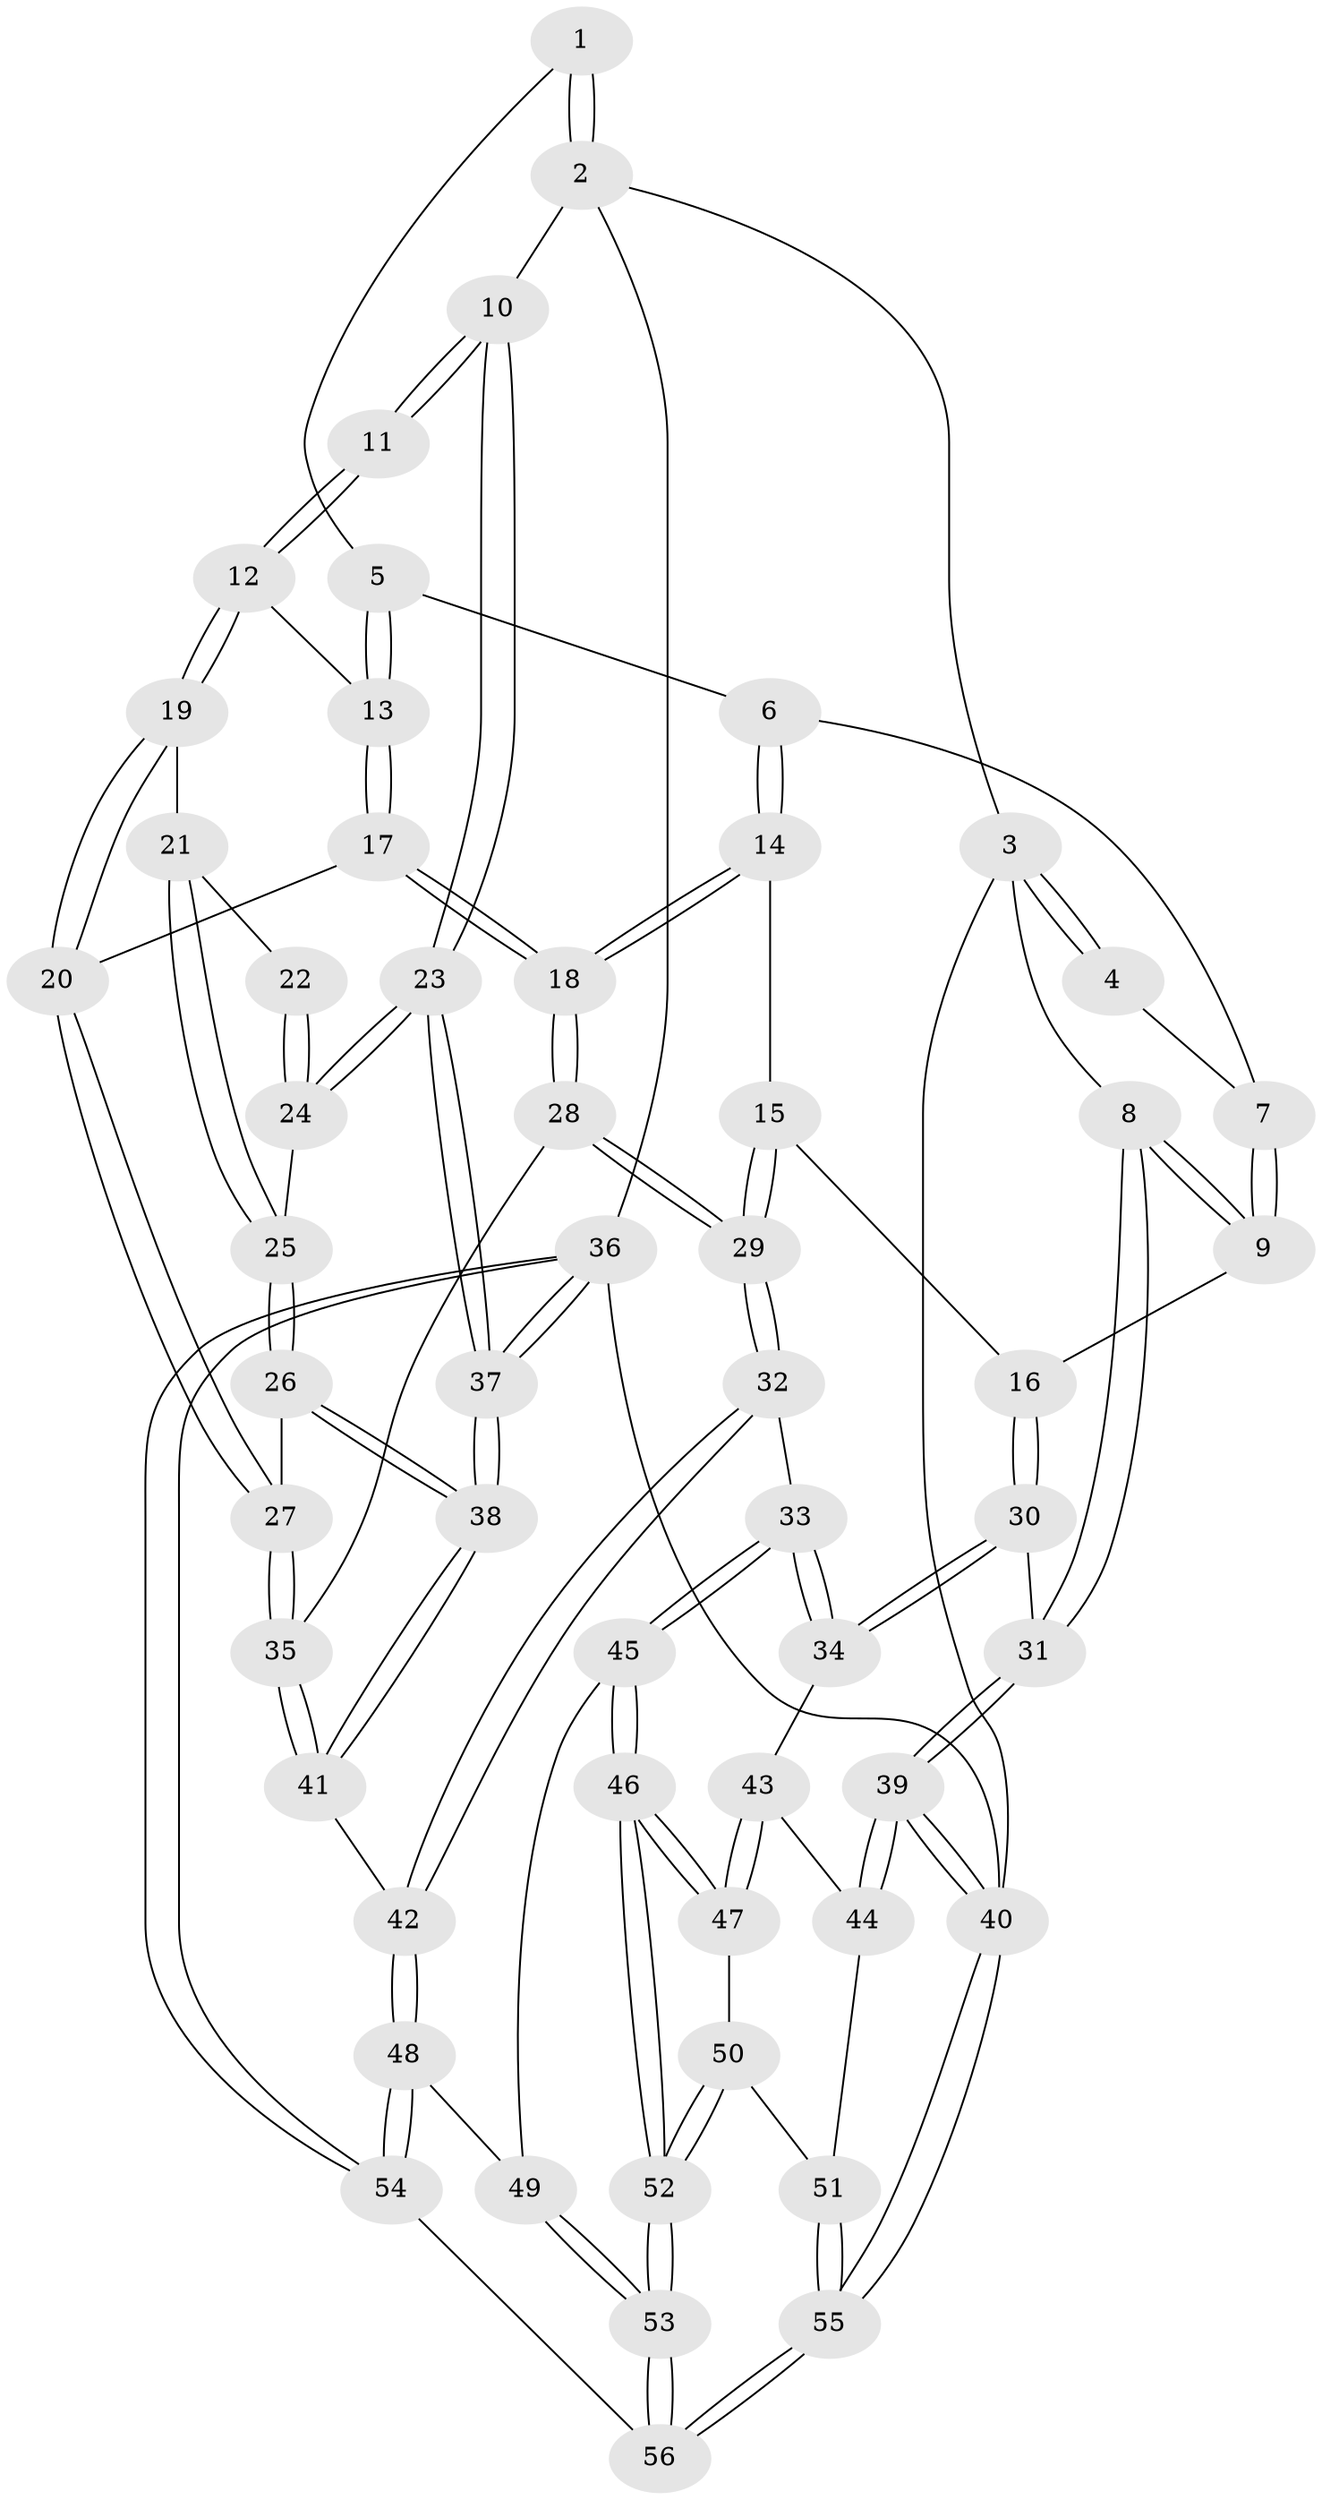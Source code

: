 // coarse degree distribution, {4: 0.4782608695652174, 3: 0.391304347826087, 6: 0.043478260869565216, 2: 0.043478260869565216, 5: 0.043478260869565216}
// Generated by graph-tools (version 1.1) at 2025/38/03/04/25 23:38:21]
// undirected, 56 vertices, 137 edges
graph export_dot {
  node [color=gray90,style=filled];
  1 [pos="+0.6838767316388692+0"];
  2 [pos="+1+0"];
  3 [pos="+0+0"];
  4 [pos="+0.5121740171091278+0"];
  5 [pos="+0.6683313198917991+0.1978669427732536"];
  6 [pos="+0.47951313286917097+0.19428333977946338"];
  7 [pos="+0.47299992009503444+0"];
  8 [pos="+0+0"];
  9 [pos="+0.14364191473996127+0.17003199433233415"];
  10 [pos="+1+0"];
  11 [pos="+1+0.11814628984360662"];
  12 [pos="+0.7660564417900764+0.21202170609796078"];
  13 [pos="+0.6954876457878001+0.22333229688980588"];
  14 [pos="+0.4429407877782454+0.24742489386762348"];
  15 [pos="+0.30907733288134165+0.30024378808487634"];
  16 [pos="+0.3015874147219503+0.29956606653250145"];
  17 [pos="+0.6736886388313506+0.3794295838590585"];
  18 [pos="+0.6142024016680929+0.42952072342276576"];
  19 [pos="+0.8151698655395503+0.3906854795095444"];
  20 [pos="+0.8050731932103025+0.39606963778479987"];
  21 [pos="+0.8541978801739147+0.3771367797892702"];
  22 [pos="+0.9534504128343749+0.2811621825969746"];
  23 [pos="+1+0.6076432663611903"];
  24 [pos="+0.9675872554207474+0.5380433234003843"];
  25 [pos="+0.9494145877309067+0.5378661884739121"];
  26 [pos="+0.8389909473767007+0.577715082662582"];
  27 [pos="+0.8161273955890502+0.5707461306582334"];
  28 [pos="+0.5750635292071868+0.5794887822272415"];
  29 [pos="+0.5114480993350465+0.6341538845304251"];
  30 [pos="+0.14392886631857538+0.6034496804026847"];
  31 [pos="+0+0.535666191677714"];
  32 [pos="+0.5096596399549578+0.6374301977573528"];
  33 [pos="+0.3843289334288298+0.6713037070998655"];
  34 [pos="+0.1829174927204414+0.6404233411373549"];
  35 [pos="+0.7151816894407036+0.5911554249026246"];
  36 [pos="+1+1"];
  37 [pos="+1+1"];
  38 [pos="+0.9145390384941053+0.850940147611311"];
  39 [pos="+0+0.9046228250450624"];
  40 [pos="+0+1"];
  41 [pos="+0.832675530639844+0.8299969280780233"];
  42 [pos="+0.5988624660513212+0.824775722362505"];
  43 [pos="+0.17683011704644444+0.6763973467284513"];
  44 [pos="+0.09994973767719434+0.8565822224204781"];
  45 [pos="+0.338612377653589+0.8905942406732018"];
  46 [pos="+0.31812381955922275+0.905361613048515"];
  47 [pos="+0.24774227680183142+0.8906375041115484"];
  48 [pos="+0.5662495272377721+0.9462992447352356"];
  49 [pos="+0.41112716892735723+0.9220077061441441"];
  50 [pos="+0.20415269974180641+0.9133220029045779"];
  51 [pos="+0.1391301313629107+0.9223454333662916"];
  52 [pos="+0.2909834905455325+1"];
  53 [pos="+0.28986923622905825+1"];
  54 [pos="+0.6023731815810172+1"];
  55 [pos="+0.01644301629221904+1"];
  56 [pos="+0.2877026472751418+1"];
  1 -- 2;
  1 -- 2;
  1 -- 5;
  2 -- 3;
  2 -- 10;
  2 -- 36;
  3 -- 4;
  3 -- 4;
  3 -- 8;
  3 -- 40;
  4 -- 7;
  5 -- 6;
  5 -- 13;
  5 -- 13;
  6 -- 7;
  6 -- 14;
  6 -- 14;
  7 -- 9;
  7 -- 9;
  8 -- 9;
  8 -- 9;
  8 -- 31;
  8 -- 31;
  9 -- 16;
  10 -- 11;
  10 -- 11;
  10 -- 23;
  10 -- 23;
  11 -- 12;
  11 -- 12;
  12 -- 13;
  12 -- 19;
  12 -- 19;
  13 -- 17;
  13 -- 17;
  14 -- 15;
  14 -- 18;
  14 -- 18;
  15 -- 16;
  15 -- 29;
  15 -- 29;
  16 -- 30;
  16 -- 30;
  17 -- 18;
  17 -- 18;
  17 -- 20;
  18 -- 28;
  18 -- 28;
  19 -- 20;
  19 -- 20;
  19 -- 21;
  20 -- 27;
  20 -- 27;
  21 -- 22;
  21 -- 25;
  21 -- 25;
  22 -- 24;
  22 -- 24;
  23 -- 24;
  23 -- 24;
  23 -- 37;
  23 -- 37;
  24 -- 25;
  25 -- 26;
  25 -- 26;
  26 -- 27;
  26 -- 38;
  26 -- 38;
  27 -- 35;
  27 -- 35;
  28 -- 29;
  28 -- 29;
  28 -- 35;
  29 -- 32;
  29 -- 32;
  30 -- 31;
  30 -- 34;
  30 -- 34;
  31 -- 39;
  31 -- 39;
  32 -- 33;
  32 -- 42;
  32 -- 42;
  33 -- 34;
  33 -- 34;
  33 -- 45;
  33 -- 45;
  34 -- 43;
  35 -- 41;
  35 -- 41;
  36 -- 37;
  36 -- 37;
  36 -- 54;
  36 -- 54;
  36 -- 40;
  37 -- 38;
  37 -- 38;
  38 -- 41;
  38 -- 41;
  39 -- 40;
  39 -- 40;
  39 -- 44;
  39 -- 44;
  40 -- 55;
  40 -- 55;
  41 -- 42;
  42 -- 48;
  42 -- 48;
  43 -- 44;
  43 -- 47;
  43 -- 47;
  44 -- 51;
  45 -- 46;
  45 -- 46;
  45 -- 49;
  46 -- 47;
  46 -- 47;
  46 -- 52;
  46 -- 52;
  47 -- 50;
  48 -- 49;
  48 -- 54;
  48 -- 54;
  49 -- 53;
  49 -- 53;
  50 -- 51;
  50 -- 52;
  50 -- 52;
  51 -- 55;
  51 -- 55;
  52 -- 53;
  52 -- 53;
  53 -- 56;
  53 -- 56;
  54 -- 56;
  55 -- 56;
  55 -- 56;
}

